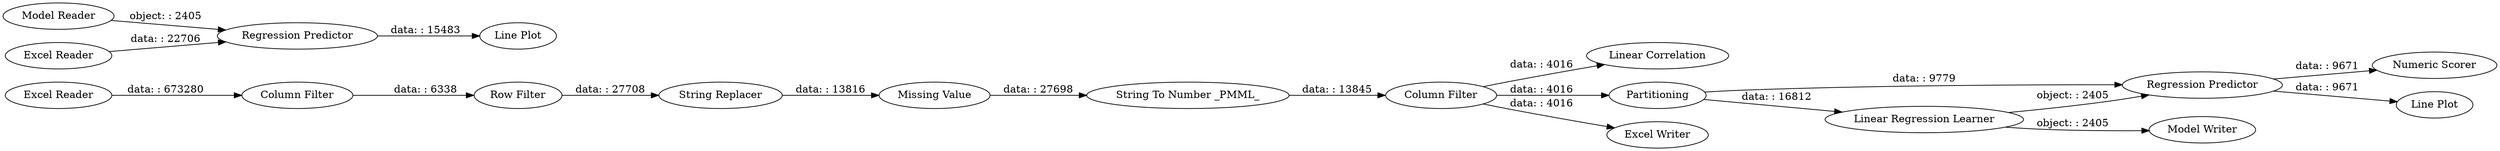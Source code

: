 digraph {
	"-3703769816735506114_21" [label="Numeric Scorer"]
	"-3703769816735506114_6" [label="String To Number _PMML_"]
	"-3703769816735506114_20" [label="Model Writer"]
	"-3703769816735506114_19" [label="Regression Predictor"]
	"-3703769816735506114_2" [label="Column Filter"]
	"-3703769816735506114_15" [label="Linear Correlation"]
	"-3703769816735506114_5" [label="Missing Value"]
	"-3703769816735506114_26" [label="Model Reader"]
	"-3703769816735506114_28" [label="Excel Reader"]
	"-3703769816735506114_16" [label=Partitioning]
	"-3703769816735506114_23" [label="Line Plot"]
	"-3703769816735506114_4" [label="String Replacer"]
	"-3703769816735506114_30" [label="Line Plot"]
	"-3703769816735506114_18" [label="Linear Regression Learner"]
	"-3703769816735506114_14" [label="Column Filter"]
	"-3703769816735506114_24" [label="Excel Writer"]
	"-3703769816735506114_27" [label="Regression Predictor"]
	"-3703769816735506114_29" [label="Excel Reader"]
	"-3703769816735506114_3" [label="Row Filter"]
	"-3703769816735506114_14" -> "-3703769816735506114_16" [label="data: : 4016"]
	"-3703769816735506114_18" -> "-3703769816735506114_19" [label="object: : 2405"]
	"-3703769816735506114_29" -> "-3703769816735506114_2" [label="data: : 673280"]
	"-3703769816735506114_5" -> "-3703769816735506114_6" [label="data: : 27698"]
	"-3703769816735506114_16" -> "-3703769816735506114_19" [label="data: : 9779"]
	"-3703769816735506114_6" -> "-3703769816735506114_14" [label="data: : 13845"]
	"-3703769816735506114_26" -> "-3703769816735506114_27" [label="object: : 2405"]
	"-3703769816735506114_16" -> "-3703769816735506114_18" [label="data: : 16812"]
	"-3703769816735506114_18" -> "-3703769816735506114_20" [label="object: : 2405"]
	"-3703769816735506114_28" -> "-3703769816735506114_27" [label="data: : 22706"]
	"-3703769816735506114_3" -> "-3703769816735506114_4" [label="data: : 27708"]
	"-3703769816735506114_14" -> "-3703769816735506114_24" [label="data: : 4016"]
	"-3703769816735506114_2" -> "-3703769816735506114_3" [label="data: : 6338"]
	"-3703769816735506114_4" -> "-3703769816735506114_5" [label="data: : 13816"]
	"-3703769816735506114_19" -> "-3703769816735506114_23" [label="data: : 9671"]
	"-3703769816735506114_14" -> "-3703769816735506114_15" [label="data: : 4016"]
	"-3703769816735506114_27" -> "-3703769816735506114_30" [label="data: : 15483"]
	"-3703769816735506114_19" -> "-3703769816735506114_21" [label="data: : 9671"]
	rankdir=LR
}
